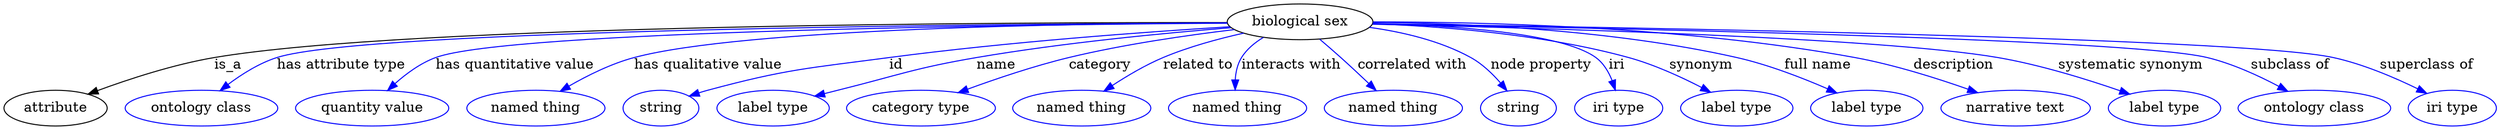 digraph {
	graph [bb="0,0,2060.7,123"];
	node [label="\N"];
	"biological sex"	 [height=0.5,
		label="biological sex",
		pos="1071.3,105",
		width=1.661];
	attribute	 [height=0.5,
		pos="40.296,18",
		width=1.1193];
	"biological sex" -> attribute	 [label=is_a,
		lp="200.3,61.5",
		pos="e,69.007,30.721 1011.4,104.72 839.7,103.56 347.62,97.772 189.3,69 150.51,61.95 108.14,46.661 78.534,34.651"];
	"has attribute type"	 [color=blue,
		height=0.5,
		label="ontology class",
		pos="160.3,18",
		width=1.7151];
	"biological sex" -> "has attribute type"	 [color=blue,
		label="has attribute type",
		lp="294.3,61.5",
		pos="e,182.15,34.896 1011.5,104.05 834.36,101.01 319.87,90.415 247.3,69 227.04,63.021 206.55,51.349 190.55,40.679",
		style=solid];
	"has quantitative value"	 [color=blue,
		height=0.5,
		label="quantity value",
		pos="301.3,18",
		width=1.6971];
	"biological sex" -> "has quantitative value"	 [color=blue,
		label="has quantitative value",
		lp="431.8,61.5",
		pos="e,319.18,35.343 1011.4,103.85 853.05,100.53 431.71,89.829 372.3,69 355.73,63.193 339.64,52.222 326.98,41.939",
		style=solid];
	"has qualitative value"	 [color=blue,
		height=0.5,
		label="named thing",
		pos="435.3,18",
		width=1.5346];
	"biological sex" -> "has qualitative value"	 [color=blue,
		label="has qualitative value",
		lp="586.3,61.5",
		pos="e,459.06,34.473 1011.1,104.2 889.67,102.05 619.08,94.487 530.3,69 508.23,62.666 485.51,50.698 467.82,39.947",
		style=solid];
	id	 [color=blue,
		height=0.5,
		label=string,
		pos="539.3,18",
		width=0.84854];
	"biological sex" -> id	 [color=blue,
		label=id,
		lp="740.8,61.5",
		pos="e,563.08,29.705 1013.1,100.57 945.9,95.043 832.2,84.4 735.3,69 665.31,57.877 646.66,58 579.3,36 577.04,35.262 574.73,34.436 572.43,\
33.555",
		style=solid];
	name	 [color=blue,
		height=0.5,
		label="label type",
		pos="633.3,18",
		width=1.2638];
	"biological sex" -> name	 [color=blue,
		label=name,
		lp="827.8,61.5",
		pos="e,668.12,29.723 1014.6,99.139 961.93,93.213 881.38,82.94 812.3,69 756.39,57.72 742.97,52.209 688.3,36 684.92,34.999 681.43,33.934 \
677.94,32.842",
		style=solid];
	category	 [color=blue,
		height=0.5,
		label="category type",
		pos="755.3,18",
		width=1.6249];
	"biological sex" -> category	 [color=blue,
		label=category,
		lp="916.8,61.5",
		pos="e,789.97,32.512 1018.2,96.478 982.55,90.214 934.69,80.76 893.3,69 861.35,59.924 826.25,46.911 799.45,36.301",
		style=solid];
	"related to"	 [color=blue,
		height=0.5,
		label="named thing",
		pos="887.3,18",
		width=1.5346];
	"biological sex" -> "related to"	 [color=blue,
		label="related to",
		lp="995.3,61.5",
		pos="e,910.56,34.368 1028.8,92.288 1010.1,86.137 988.25,78.108 969.3,69 952.15,60.764 934.1,49.811 919.31,40.167",
		style=solid];
	"interacts with"	 [color=blue,
		height=0.5,
		label="named thing",
		pos="1015.3,18",
		width=1.5346];
	"biological sex" -> "interacts with"	 [color=blue,
		label="interacts with",
		lp="1069.3,61.5",
		pos="e,1018.9,35.974 1049,88.007 1043,82.483 1036.8,75.966 1032.3,69 1027.7,61.944 1024.3,53.546 1021.7,45.622",
		style=solid];
	"correlated with"	 [color=blue,
		height=0.5,
		label="named thing",
		pos="1143.3,18",
		width=1.5346];
	"biological sex" -> "correlated with"	 [color=blue,
		label="correlated with",
		lp="1159.3,61.5",
		pos="e,1131.2,35.939 1089.3,87.529 1094.9,81.789 1101,75.27 1106.3,69 1112.8,61.255 1119.5,52.446 1125.3,44.354",
		style=solid];
	"node property"	 [color=blue,
		height=0.5,
		label=string,
		pos="1247.3,18",
		width=0.84854];
	"biological sex" -> "node property"	 [color=blue,
		label="node property",
		lp="1259.3,61.5",
		pos="e,1236.9,35.044 1126.5,97.788 1151.6,92.625 1181,83.847 1204.3,69 1214.6,62.424 1223.7,52.589 1230.9,43.305",
		style=solid];
	iri	 [color=blue,
		height=0.5,
		label="iri type",
		pos="1332.3,18",
		width=1.011];
	"biological sex" -> iri	 [color=blue,
		label=iri,
		lp="1322.8,61.5",
		pos="e,1326,35.945 1130,101.41 1188.7,96.85 1274,87.269 1301.3,69 1310,63.182 1316.6,54.023 1321.5,45.063",
		style=solid];
	synonym	 [color=blue,
		height=0.5,
		label="label type",
		pos="1432.3,18",
		width=1.2638];
	"biological sex" -> synonym	 [color=blue,
		label=synonym,
		lp="1395.8,61.5",
		pos="e,1408.1,33.445 1130.6,102.57 1184.5,99.036 1265.8,90.343 1333.3,69 1356.4,61.689 1380.7,49.294 1399.4,38.554",
		style=solid];
	"full name"	 [color=blue,
		height=0.5,
		label="label type",
		pos="1541.3,18",
		width=1.2638];
	"biological sex" -> "full name"	 [color=blue,
		label="full name",
		lp="1494.8,61.5",
		pos="e,1514.5,32.664 1130,101.26 1215.8,95.414 1371.1,83.292 1425.3,69 1453.2,61.639 1483,48.42 1505.4,37.285",
		style=solid];
	description	 [color=blue,
		height=0.5,
		label="narrative text",
		pos="1662.3,18",
		width=1.6068];
	"biological sex" -> description	 [color=blue,
		label=description,
		lp="1606.8,61.5",
		pos="e,1629.9,32.999 1130.8,102.33 1236.3,97.26 1451.8,85.27 1525.3,69 1558.2,61.724 1593.8,48.287 1620.5,37.032",
		style=solid];
	"systematic synonym"	 [color=blue,
		height=0.5,
		label="label type",
		pos="1783.3,18",
		width=1.2638];
	"biological sex" -> "systematic synonym"	 [color=blue,
		label="systematic synonym",
		lp="1749.3,61.5",
		pos="e,1753.3,31.594 1131,103.36 1256.8,99.544 1545.2,88.881 1641.3,69 1677,61.621 1715.8,47.203 1743.8,35.575",
		style=solid];
	"subclass of"	 [color=blue,
		height=0.5,
		label="ontology class",
		pos="1908.3,18",
		width=1.7151];
	"biological sex" -> "subclass of"	 [color=blue,
		label="subclass of",
		lp="1877.8,61.5",
		pos="e,1883.5,34.599 1131.1,103.54 1295.3,99.328 1744.7,86.343 1809.3,69 1832.4,62.798 1856.3,50.675 1874.8,39.804",
		style=solid];
	"superclass of"	 [color=blue,
		height=0.5,
		label="iri type",
		pos="2024.3,18",
		width=1.011];
	"biological sex" -> "superclass of"	 [color=blue,
		label="superclass of",
		lp="1988.8,61.5",
		pos="e,2000.8,31.95 1131.2,103.76 1310.9,99.859 1837.1,87.016 1912.3,69 1940.5,62.252 1970.2,48.34 1992,36.748",
		style=solid];
}
